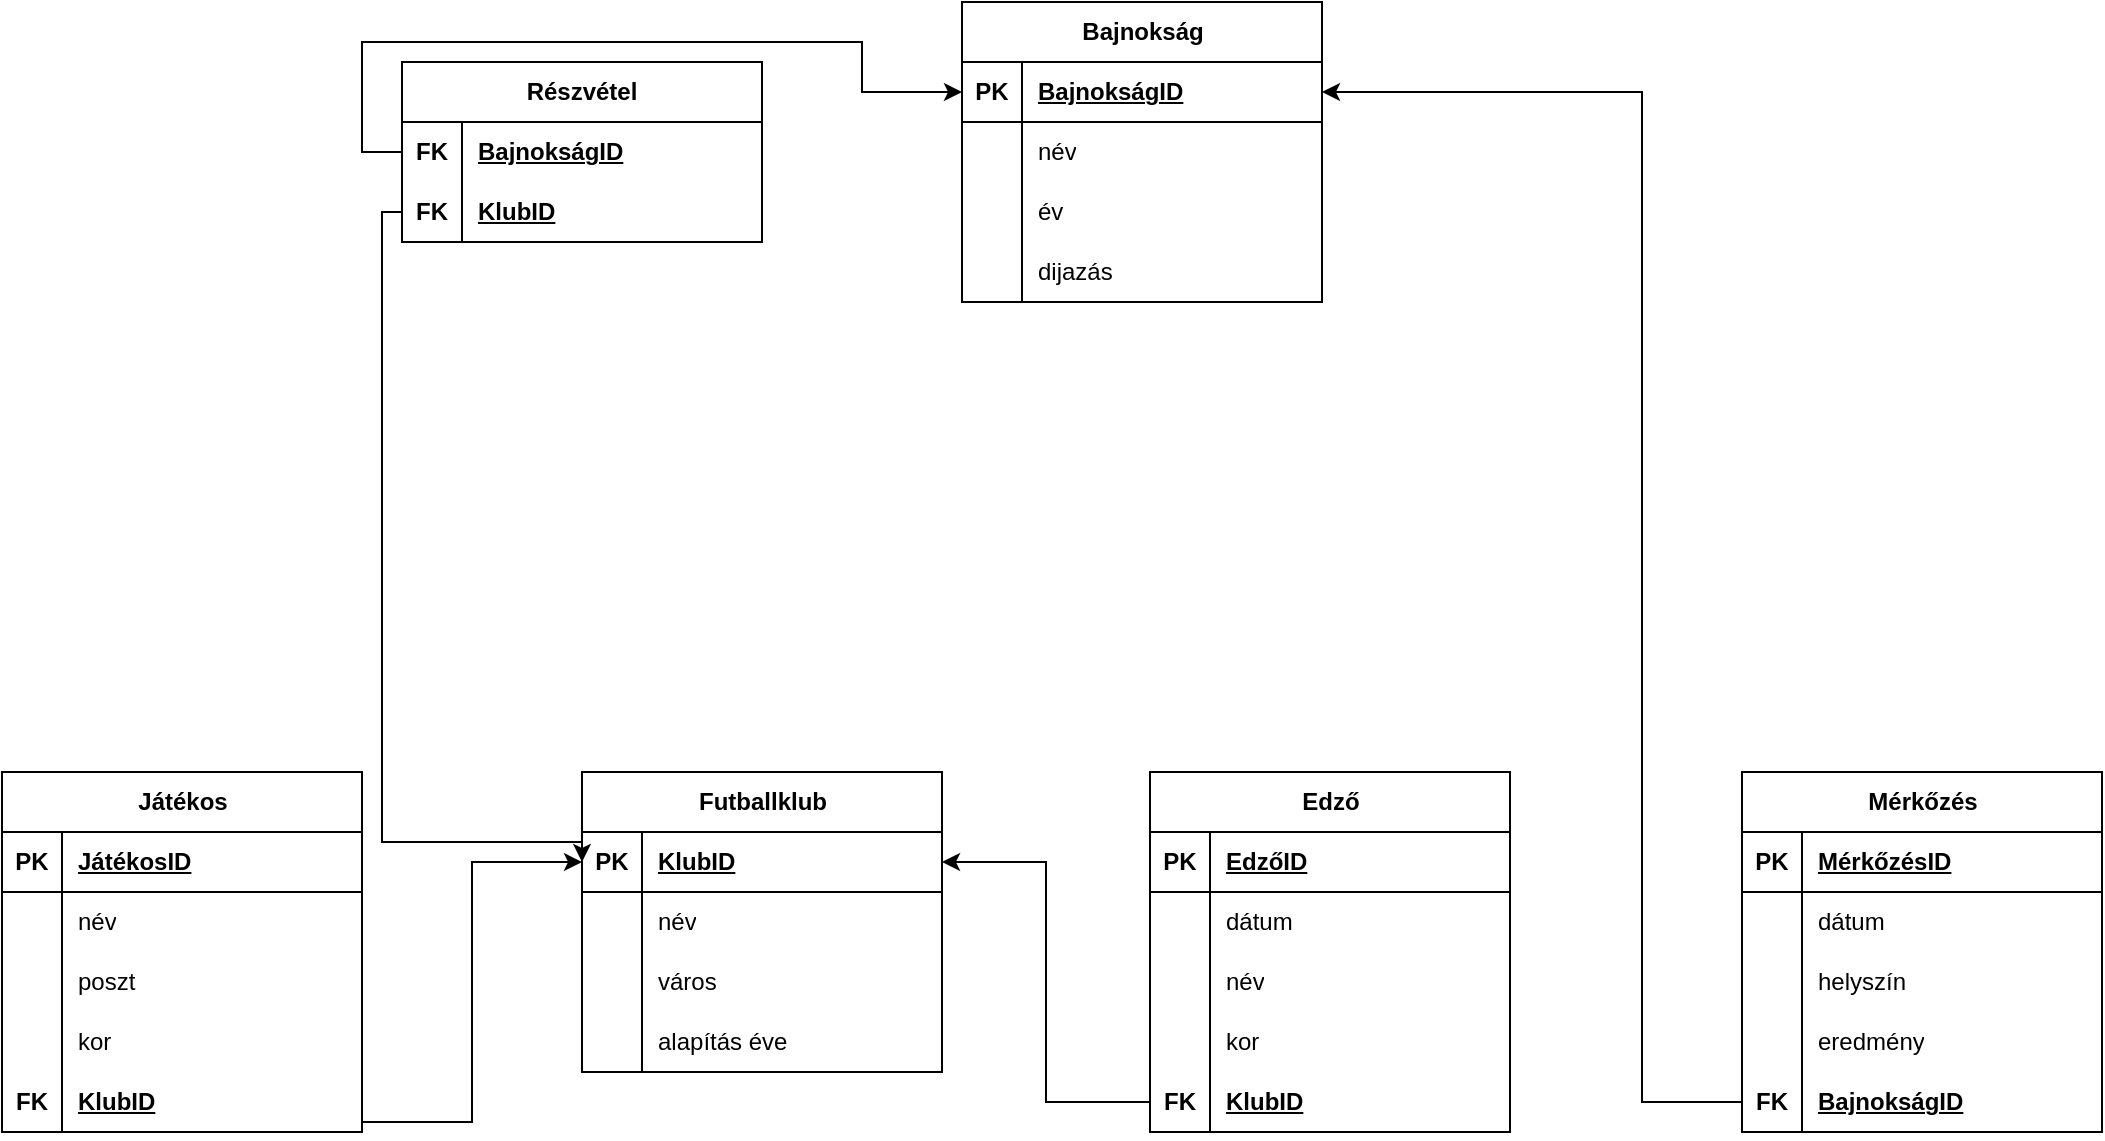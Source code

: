 <mxfile version="24.9.3">
  <diagram name="1 oldal" id="Z2vKJxOWmCC26y3eJ9R1">
    <mxGraphModel dx="2261" dy="752" grid="1" gridSize="10" guides="1" tooltips="1" connect="1" arrows="1" fold="1" page="1" pageScale="1" pageWidth="827" pageHeight="1169" math="0" shadow="0">
      <root>
        <mxCell id="0" />
        <mxCell id="1" parent="0" />
        <mxCell id="z7B_O4wWY_LYoRTMeTDC-1" value="Futballklub" style="shape=table;startSize=30;container=1;collapsible=1;childLayout=tableLayout;fixedRows=1;rowLines=0;fontStyle=1;align=center;resizeLast=1;html=1;" parent="1" vertex="1">
          <mxGeometry x="40" y="525" width="180" height="150" as="geometry" />
        </mxCell>
        <mxCell id="z7B_O4wWY_LYoRTMeTDC-2" value="" style="shape=tableRow;horizontal=0;startSize=0;swimlaneHead=0;swimlaneBody=0;fillColor=none;collapsible=0;dropTarget=0;points=[[0,0.5],[1,0.5]];portConstraint=eastwest;top=0;left=0;right=0;bottom=1;" parent="z7B_O4wWY_LYoRTMeTDC-1" vertex="1">
          <mxGeometry y="30" width="180" height="30" as="geometry" />
        </mxCell>
        <mxCell id="z7B_O4wWY_LYoRTMeTDC-3" value="PK" style="shape=partialRectangle;connectable=0;fillColor=none;top=0;left=0;bottom=0;right=0;fontStyle=1;overflow=hidden;whiteSpace=wrap;html=1;" parent="z7B_O4wWY_LYoRTMeTDC-2" vertex="1">
          <mxGeometry width="30" height="30" as="geometry">
            <mxRectangle width="30" height="30" as="alternateBounds" />
          </mxGeometry>
        </mxCell>
        <mxCell id="z7B_O4wWY_LYoRTMeTDC-4" value="KlubID" style="shape=partialRectangle;connectable=0;fillColor=none;top=0;left=0;bottom=0;right=0;align=left;spacingLeft=6;fontStyle=5;overflow=hidden;whiteSpace=wrap;html=1;" parent="z7B_O4wWY_LYoRTMeTDC-2" vertex="1">
          <mxGeometry x="30" width="150" height="30" as="geometry">
            <mxRectangle width="150" height="30" as="alternateBounds" />
          </mxGeometry>
        </mxCell>
        <mxCell id="z7B_O4wWY_LYoRTMeTDC-5" value="" style="shape=tableRow;horizontal=0;startSize=0;swimlaneHead=0;swimlaneBody=0;fillColor=none;collapsible=0;dropTarget=0;points=[[0,0.5],[1,0.5]];portConstraint=eastwest;top=0;left=0;right=0;bottom=0;" parent="z7B_O4wWY_LYoRTMeTDC-1" vertex="1">
          <mxGeometry y="60" width="180" height="30" as="geometry" />
        </mxCell>
        <mxCell id="z7B_O4wWY_LYoRTMeTDC-6" value="" style="shape=partialRectangle;connectable=0;fillColor=none;top=0;left=0;bottom=0;right=0;editable=1;overflow=hidden;whiteSpace=wrap;html=1;" parent="z7B_O4wWY_LYoRTMeTDC-5" vertex="1">
          <mxGeometry width="30" height="30" as="geometry">
            <mxRectangle width="30" height="30" as="alternateBounds" />
          </mxGeometry>
        </mxCell>
        <mxCell id="z7B_O4wWY_LYoRTMeTDC-7" value="név" style="shape=partialRectangle;connectable=0;fillColor=none;top=0;left=0;bottom=0;right=0;align=left;spacingLeft=6;overflow=hidden;whiteSpace=wrap;html=1;" parent="z7B_O4wWY_LYoRTMeTDC-5" vertex="1">
          <mxGeometry x="30" width="150" height="30" as="geometry">
            <mxRectangle width="150" height="30" as="alternateBounds" />
          </mxGeometry>
        </mxCell>
        <mxCell id="z7B_O4wWY_LYoRTMeTDC-8" value="" style="shape=tableRow;horizontal=0;startSize=0;swimlaneHead=0;swimlaneBody=0;fillColor=none;collapsible=0;dropTarget=0;points=[[0,0.5],[1,0.5]];portConstraint=eastwest;top=0;left=0;right=0;bottom=0;" parent="z7B_O4wWY_LYoRTMeTDC-1" vertex="1">
          <mxGeometry y="90" width="180" height="30" as="geometry" />
        </mxCell>
        <mxCell id="z7B_O4wWY_LYoRTMeTDC-9" value="" style="shape=partialRectangle;connectable=0;fillColor=none;top=0;left=0;bottom=0;right=0;editable=1;overflow=hidden;whiteSpace=wrap;html=1;" parent="z7B_O4wWY_LYoRTMeTDC-8" vertex="1">
          <mxGeometry width="30" height="30" as="geometry">
            <mxRectangle width="30" height="30" as="alternateBounds" />
          </mxGeometry>
        </mxCell>
        <mxCell id="z7B_O4wWY_LYoRTMeTDC-10" value="város" style="shape=partialRectangle;connectable=0;fillColor=none;top=0;left=0;bottom=0;right=0;align=left;spacingLeft=6;overflow=hidden;whiteSpace=wrap;html=1;" parent="z7B_O4wWY_LYoRTMeTDC-8" vertex="1">
          <mxGeometry x="30" width="150" height="30" as="geometry">
            <mxRectangle width="150" height="30" as="alternateBounds" />
          </mxGeometry>
        </mxCell>
        <mxCell id="z7B_O4wWY_LYoRTMeTDC-11" value="" style="shape=tableRow;horizontal=0;startSize=0;swimlaneHead=0;swimlaneBody=0;fillColor=none;collapsible=0;dropTarget=0;points=[[0,0.5],[1,0.5]];portConstraint=eastwest;top=0;left=0;right=0;bottom=0;" parent="z7B_O4wWY_LYoRTMeTDC-1" vertex="1">
          <mxGeometry y="120" width="180" height="30" as="geometry" />
        </mxCell>
        <mxCell id="z7B_O4wWY_LYoRTMeTDC-12" value="" style="shape=partialRectangle;connectable=0;fillColor=none;top=0;left=0;bottom=0;right=0;editable=1;overflow=hidden;whiteSpace=wrap;html=1;" parent="z7B_O4wWY_LYoRTMeTDC-11" vertex="1">
          <mxGeometry width="30" height="30" as="geometry">
            <mxRectangle width="30" height="30" as="alternateBounds" />
          </mxGeometry>
        </mxCell>
        <mxCell id="z7B_O4wWY_LYoRTMeTDC-13" value="alapítás éve" style="shape=partialRectangle;connectable=0;fillColor=none;top=0;left=0;bottom=0;right=0;align=left;spacingLeft=6;overflow=hidden;whiteSpace=wrap;html=1;" parent="z7B_O4wWY_LYoRTMeTDC-11" vertex="1">
          <mxGeometry x="30" width="150" height="30" as="geometry">
            <mxRectangle width="150" height="30" as="alternateBounds" />
          </mxGeometry>
        </mxCell>
        <mxCell id="z7B_O4wWY_LYoRTMeTDC-15" value="Játékos" style="shape=table;startSize=30;container=1;collapsible=1;childLayout=tableLayout;fixedRows=1;rowLines=0;fontStyle=1;align=center;resizeLast=1;html=1;" parent="1" vertex="1">
          <mxGeometry x="-250" y="525" width="180" height="180" as="geometry" />
        </mxCell>
        <mxCell id="z7B_O4wWY_LYoRTMeTDC-16" value="" style="shape=tableRow;horizontal=0;startSize=0;swimlaneHead=0;swimlaneBody=0;fillColor=none;collapsible=0;dropTarget=0;points=[[0,0.5],[1,0.5]];portConstraint=eastwest;top=0;left=0;right=0;bottom=1;" parent="z7B_O4wWY_LYoRTMeTDC-15" vertex="1">
          <mxGeometry y="30" width="180" height="30" as="geometry" />
        </mxCell>
        <mxCell id="z7B_O4wWY_LYoRTMeTDC-17" value="PK" style="shape=partialRectangle;connectable=0;fillColor=none;top=0;left=0;bottom=0;right=0;fontStyle=1;overflow=hidden;whiteSpace=wrap;html=1;" parent="z7B_O4wWY_LYoRTMeTDC-16" vertex="1">
          <mxGeometry width="30" height="30" as="geometry">
            <mxRectangle width="30" height="30" as="alternateBounds" />
          </mxGeometry>
        </mxCell>
        <mxCell id="z7B_O4wWY_LYoRTMeTDC-18" value="JátékosID" style="shape=partialRectangle;connectable=0;fillColor=none;top=0;left=0;bottom=0;right=0;align=left;spacingLeft=6;fontStyle=5;overflow=hidden;whiteSpace=wrap;html=1;" parent="z7B_O4wWY_LYoRTMeTDC-16" vertex="1">
          <mxGeometry x="30" width="150" height="30" as="geometry">
            <mxRectangle width="150" height="30" as="alternateBounds" />
          </mxGeometry>
        </mxCell>
        <mxCell id="z7B_O4wWY_LYoRTMeTDC-19" value="" style="shape=tableRow;horizontal=0;startSize=0;swimlaneHead=0;swimlaneBody=0;fillColor=none;collapsible=0;dropTarget=0;points=[[0,0.5],[1,0.5]];portConstraint=eastwest;top=0;left=0;right=0;bottom=0;" parent="z7B_O4wWY_LYoRTMeTDC-15" vertex="1">
          <mxGeometry y="60" width="180" height="30" as="geometry" />
        </mxCell>
        <mxCell id="z7B_O4wWY_LYoRTMeTDC-20" value="" style="shape=partialRectangle;connectable=0;fillColor=none;top=0;left=0;bottom=0;right=0;editable=1;overflow=hidden;whiteSpace=wrap;html=1;" parent="z7B_O4wWY_LYoRTMeTDC-19" vertex="1">
          <mxGeometry width="30" height="30" as="geometry">
            <mxRectangle width="30" height="30" as="alternateBounds" />
          </mxGeometry>
        </mxCell>
        <mxCell id="z7B_O4wWY_LYoRTMeTDC-21" value="név" style="shape=partialRectangle;connectable=0;fillColor=none;top=0;left=0;bottom=0;right=0;align=left;spacingLeft=6;overflow=hidden;whiteSpace=wrap;html=1;" parent="z7B_O4wWY_LYoRTMeTDC-19" vertex="1">
          <mxGeometry x="30" width="150" height="30" as="geometry">
            <mxRectangle width="150" height="30" as="alternateBounds" />
          </mxGeometry>
        </mxCell>
        <mxCell id="z7B_O4wWY_LYoRTMeTDC-22" value="" style="shape=tableRow;horizontal=0;startSize=0;swimlaneHead=0;swimlaneBody=0;fillColor=none;collapsible=0;dropTarget=0;points=[[0,0.5],[1,0.5]];portConstraint=eastwest;top=0;left=0;right=0;bottom=0;" parent="z7B_O4wWY_LYoRTMeTDC-15" vertex="1">
          <mxGeometry y="90" width="180" height="30" as="geometry" />
        </mxCell>
        <mxCell id="z7B_O4wWY_LYoRTMeTDC-23" value="" style="shape=partialRectangle;connectable=0;fillColor=none;top=0;left=0;bottom=0;right=0;editable=1;overflow=hidden;whiteSpace=wrap;html=1;" parent="z7B_O4wWY_LYoRTMeTDC-22" vertex="1">
          <mxGeometry width="30" height="30" as="geometry">
            <mxRectangle width="30" height="30" as="alternateBounds" />
          </mxGeometry>
        </mxCell>
        <mxCell id="z7B_O4wWY_LYoRTMeTDC-24" value="poszt" style="shape=partialRectangle;connectable=0;fillColor=none;top=0;left=0;bottom=0;right=0;align=left;spacingLeft=6;overflow=hidden;whiteSpace=wrap;html=1;" parent="z7B_O4wWY_LYoRTMeTDC-22" vertex="1">
          <mxGeometry x="30" width="150" height="30" as="geometry">
            <mxRectangle width="150" height="30" as="alternateBounds" />
          </mxGeometry>
        </mxCell>
        <mxCell id="z7B_O4wWY_LYoRTMeTDC-25" value="" style="shape=tableRow;horizontal=0;startSize=0;swimlaneHead=0;swimlaneBody=0;fillColor=none;collapsible=0;dropTarget=0;points=[[0,0.5],[1,0.5]];portConstraint=eastwest;top=0;left=0;right=0;bottom=0;" parent="z7B_O4wWY_LYoRTMeTDC-15" vertex="1">
          <mxGeometry y="120" width="180" height="30" as="geometry" />
        </mxCell>
        <mxCell id="z7B_O4wWY_LYoRTMeTDC-26" value="" style="shape=partialRectangle;connectable=0;fillColor=none;top=0;left=0;bottom=0;right=0;editable=1;overflow=hidden;whiteSpace=wrap;html=1;" parent="z7B_O4wWY_LYoRTMeTDC-25" vertex="1">
          <mxGeometry width="30" height="30" as="geometry">
            <mxRectangle width="30" height="30" as="alternateBounds" />
          </mxGeometry>
        </mxCell>
        <mxCell id="z7B_O4wWY_LYoRTMeTDC-27" value="kor" style="shape=partialRectangle;connectable=0;fillColor=none;top=0;left=0;bottom=0;right=0;align=left;spacingLeft=6;overflow=hidden;whiteSpace=wrap;html=1;" parent="z7B_O4wWY_LYoRTMeTDC-25" vertex="1">
          <mxGeometry x="30" width="150" height="30" as="geometry">
            <mxRectangle width="150" height="30" as="alternateBounds" />
          </mxGeometry>
        </mxCell>
        <mxCell id="z7B_O4wWY_LYoRTMeTDC-110" value="" style="shape=tableRow;horizontal=0;startSize=0;swimlaneHead=0;swimlaneBody=0;fillColor=none;collapsible=0;dropTarget=0;points=[[0,0.5],[1,0.5]];portConstraint=eastwest;top=0;left=0;right=0;bottom=1;" parent="z7B_O4wWY_LYoRTMeTDC-15" vertex="1">
          <mxGeometry y="150" width="180" height="30" as="geometry" />
        </mxCell>
        <mxCell id="z7B_O4wWY_LYoRTMeTDC-111" value="FK" style="shape=partialRectangle;connectable=0;fillColor=none;top=0;left=0;bottom=0;right=0;fontStyle=1;overflow=hidden;whiteSpace=wrap;html=1;" parent="z7B_O4wWY_LYoRTMeTDC-110" vertex="1">
          <mxGeometry width="30" height="30" as="geometry">
            <mxRectangle width="30" height="30" as="alternateBounds" />
          </mxGeometry>
        </mxCell>
        <mxCell id="z7B_O4wWY_LYoRTMeTDC-112" value="KlubID" style="shape=partialRectangle;connectable=0;fillColor=none;top=0;left=0;bottom=0;right=0;align=left;spacingLeft=6;fontStyle=5;overflow=hidden;whiteSpace=wrap;html=1;" parent="z7B_O4wWY_LYoRTMeTDC-110" vertex="1">
          <mxGeometry x="30" width="150" height="30" as="geometry">
            <mxRectangle width="150" height="30" as="alternateBounds" />
          </mxGeometry>
        </mxCell>
        <mxCell id="z7B_O4wWY_LYoRTMeTDC-31" value="Bajnokság" style="shape=table;startSize=30;container=1;collapsible=1;childLayout=tableLayout;fixedRows=1;rowLines=0;fontStyle=1;align=center;resizeLast=1;html=1;" parent="1" vertex="1">
          <mxGeometry x="230" y="140" width="180" height="150" as="geometry" />
        </mxCell>
        <mxCell id="z7B_O4wWY_LYoRTMeTDC-32" value="" style="shape=tableRow;horizontal=0;startSize=0;swimlaneHead=0;swimlaneBody=0;fillColor=none;collapsible=0;dropTarget=0;points=[[0,0.5],[1,0.5]];portConstraint=eastwest;top=0;left=0;right=0;bottom=1;" parent="z7B_O4wWY_LYoRTMeTDC-31" vertex="1">
          <mxGeometry y="30" width="180" height="30" as="geometry" />
        </mxCell>
        <mxCell id="z7B_O4wWY_LYoRTMeTDC-33" value="PK" style="shape=partialRectangle;connectable=0;fillColor=none;top=0;left=0;bottom=0;right=0;fontStyle=1;overflow=hidden;whiteSpace=wrap;html=1;" parent="z7B_O4wWY_LYoRTMeTDC-32" vertex="1">
          <mxGeometry width="30" height="30" as="geometry">
            <mxRectangle width="30" height="30" as="alternateBounds" />
          </mxGeometry>
        </mxCell>
        <mxCell id="z7B_O4wWY_LYoRTMeTDC-34" value="BajnokságID" style="shape=partialRectangle;connectable=0;fillColor=none;top=0;left=0;bottom=0;right=0;align=left;spacingLeft=6;fontStyle=5;overflow=hidden;whiteSpace=wrap;html=1;" parent="z7B_O4wWY_LYoRTMeTDC-32" vertex="1">
          <mxGeometry x="30" width="150" height="30" as="geometry">
            <mxRectangle width="150" height="30" as="alternateBounds" />
          </mxGeometry>
        </mxCell>
        <mxCell id="z7B_O4wWY_LYoRTMeTDC-35" value="" style="shape=tableRow;horizontal=0;startSize=0;swimlaneHead=0;swimlaneBody=0;fillColor=none;collapsible=0;dropTarget=0;points=[[0,0.5],[1,0.5]];portConstraint=eastwest;top=0;left=0;right=0;bottom=0;" parent="z7B_O4wWY_LYoRTMeTDC-31" vertex="1">
          <mxGeometry y="60" width="180" height="30" as="geometry" />
        </mxCell>
        <mxCell id="z7B_O4wWY_LYoRTMeTDC-36" value="" style="shape=partialRectangle;connectable=0;fillColor=none;top=0;left=0;bottom=0;right=0;editable=1;overflow=hidden;whiteSpace=wrap;html=1;" parent="z7B_O4wWY_LYoRTMeTDC-35" vertex="1">
          <mxGeometry width="30" height="30" as="geometry">
            <mxRectangle width="30" height="30" as="alternateBounds" />
          </mxGeometry>
        </mxCell>
        <mxCell id="z7B_O4wWY_LYoRTMeTDC-37" value="név" style="shape=partialRectangle;connectable=0;fillColor=none;top=0;left=0;bottom=0;right=0;align=left;spacingLeft=6;overflow=hidden;whiteSpace=wrap;html=1;" parent="z7B_O4wWY_LYoRTMeTDC-35" vertex="1">
          <mxGeometry x="30" width="150" height="30" as="geometry">
            <mxRectangle width="150" height="30" as="alternateBounds" />
          </mxGeometry>
        </mxCell>
        <mxCell id="z7B_O4wWY_LYoRTMeTDC-38" value="" style="shape=tableRow;horizontal=0;startSize=0;swimlaneHead=0;swimlaneBody=0;fillColor=none;collapsible=0;dropTarget=0;points=[[0,0.5],[1,0.5]];portConstraint=eastwest;top=0;left=0;right=0;bottom=0;" parent="z7B_O4wWY_LYoRTMeTDC-31" vertex="1">
          <mxGeometry y="90" width="180" height="30" as="geometry" />
        </mxCell>
        <mxCell id="z7B_O4wWY_LYoRTMeTDC-39" value="" style="shape=partialRectangle;connectable=0;fillColor=none;top=0;left=0;bottom=0;right=0;editable=1;overflow=hidden;whiteSpace=wrap;html=1;" parent="z7B_O4wWY_LYoRTMeTDC-38" vertex="1">
          <mxGeometry width="30" height="30" as="geometry">
            <mxRectangle width="30" height="30" as="alternateBounds" />
          </mxGeometry>
        </mxCell>
        <mxCell id="z7B_O4wWY_LYoRTMeTDC-40" value="év" style="shape=partialRectangle;connectable=0;fillColor=none;top=0;left=0;bottom=0;right=0;align=left;spacingLeft=6;overflow=hidden;whiteSpace=wrap;html=1;" parent="z7B_O4wWY_LYoRTMeTDC-38" vertex="1">
          <mxGeometry x="30" width="150" height="30" as="geometry">
            <mxRectangle width="150" height="30" as="alternateBounds" />
          </mxGeometry>
        </mxCell>
        <mxCell id="z7B_O4wWY_LYoRTMeTDC-41" value="" style="shape=tableRow;horizontal=0;startSize=0;swimlaneHead=0;swimlaneBody=0;fillColor=none;collapsible=0;dropTarget=0;points=[[0,0.5],[1,0.5]];portConstraint=eastwest;top=0;left=0;right=0;bottom=0;" parent="z7B_O4wWY_LYoRTMeTDC-31" vertex="1">
          <mxGeometry y="120" width="180" height="30" as="geometry" />
        </mxCell>
        <mxCell id="z7B_O4wWY_LYoRTMeTDC-42" value="" style="shape=partialRectangle;connectable=0;fillColor=none;top=0;left=0;bottom=0;right=0;editable=1;overflow=hidden;whiteSpace=wrap;html=1;" parent="z7B_O4wWY_LYoRTMeTDC-41" vertex="1">
          <mxGeometry width="30" height="30" as="geometry">
            <mxRectangle width="30" height="30" as="alternateBounds" />
          </mxGeometry>
        </mxCell>
        <mxCell id="z7B_O4wWY_LYoRTMeTDC-43" value="dijazás" style="shape=partialRectangle;connectable=0;fillColor=none;top=0;left=0;bottom=0;right=0;align=left;spacingLeft=6;overflow=hidden;whiteSpace=wrap;html=1;" parent="z7B_O4wWY_LYoRTMeTDC-41" vertex="1">
          <mxGeometry x="30" width="150" height="30" as="geometry">
            <mxRectangle width="150" height="30" as="alternateBounds" />
          </mxGeometry>
        </mxCell>
        <mxCell id="z7B_O4wWY_LYoRTMeTDC-44" value="Edző" style="shape=table;startSize=30;container=1;collapsible=1;childLayout=tableLayout;fixedRows=1;rowLines=0;fontStyle=1;align=center;resizeLast=1;html=1;" parent="1" vertex="1">
          <mxGeometry x="324" y="525" width="180" height="180" as="geometry" />
        </mxCell>
        <mxCell id="z7B_O4wWY_LYoRTMeTDC-45" value="" style="shape=tableRow;horizontal=0;startSize=0;swimlaneHead=0;swimlaneBody=0;fillColor=none;collapsible=0;dropTarget=0;points=[[0,0.5],[1,0.5]];portConstraint=eastwest;top=0;left=0;right=0;bottom=1;" parent="z7B_O4wWY_LYoRTMeTDC-44" vertex="1">
          <mxGeometry y="30" width="180" height="30" as="geometry" />
        </mxCell>
        <mxCell id="z7B_O4wWY_LYoRTMeTDC-46" value="PK" style="shape=partialRectangle;connectable=0;fillColor=none;top=0;left=0;bottom=0;right=0;fontStyle=1;overflow=hidden;whiteSpace=wrap;html=1;" parent="z7B_O4wWY_LYoRTMeTDC-45" vertex="1">
          <mxGeometry width="30" height="30" as="geometry">
            <mxRectangle width="30" height="30" as="alternateBounds" />
          </mxGeometry>
        </mxCell>
        <mxCell id="z7B_O4wWY_LYoRTMeTDC-47" value="EdzőID" style="shape=partialRectangle;connectable=0;fillColor=none;top=0;left=0;bottom=0;right=0;align=left;spacingLeft=6;fontStyle=5;overflow=hidden;whiteSpace=wrap;html=1;" parent="z7B_O4wWY_LYoRTMeTDC-45" vertex="1">
          <mxGeometry x="30" width="150" height="30" as="geometry">
            <mxRectangle width="150" height="30" as="alternateBounds" />
          </mxGeometry>
        </mxCell>
        <mxCell id="z7B_O4wWY_LYoRTMeTDC-48" value="" style="shape=tableRow;horizontal=0;startSize=0;swimlaneHead=0;swimlaneBody=0;fillColor=none;collapsible=0;dropTarget=0;points=[[0,0.5],[1,0.5]];portConstraint=eastwest;top=0;left=0;right=0;bottom=0;" parent="z7B_O4wWY_LYoRTMeTDC-44" vertex="1">
          <mxGeometry y="60" width="180" height="30" as="geometry" />
        </mxCell>
        <mxCell id="z7B_O4wWY_LYoRTMeTDC-49" value="" style="shape=partialRectangle;connectable=0;fillColor=none;top=0;left=0;bottom=0;right=0;editable=1;overflow=hidden;whiteSpace=wrap;html=1;" parent="z7B_O4wWY_LYoRTMeTDC-48" vertex="1">
          <mxGeometry width="30" height="30" as="geometry">
            <mxRectangle width="30" height="30" as="alternateBounds" />
          </mxGeometry>
        </mxCell>
        <mxCell id="z7B_O4wWY_LYoRTMeTDC-50" value="dátum" style="shape=partialRectangle;connectable=0;fillColor=none;top=0;left=0;bottom=0;right=0;align=left;spacingLeft=6;overflow=hidden;whiteSpace=wrap;html=1;" parent="z7B_O4wWY_LYoRTMeTDC-48" vertex="1">
          <mxGeometry x="30" width="150" height="30" as="geometry">
            <mxRectangle width="150" height="30" as="alternateBounds" />
          </mxGeometry>
        </mxCell>
        <mxCell id="z7B_O4wWY_LYoRTMeTDC-51" value="" style="shape=tableRow;horizontal=0;startSize=0;swimlaneHead=0;swimlaneBody=0;fillColor=none;collapsible=0;dropTarget=0;points=[[0,0.5],[1,0.5]];portConstraint=eastwest;top=0;left=0;right=0;bottom=0;" parent="z7B_O4wWY_LYoRTMeTDC-44" vertex="1">
          <mxGeometry y="90" width="180" height="30" as="geometry" />
        </mxCell>
        <mxCell id="z7B_O4wWY_LYoRTMeTDC-52" value="" style="shape=partialRectangle;connectable=0;fillColor=none;top=0;left=0;bottom=0;right=0;editable=1;overflow=hidden;whiteSpace=wrap;html=1;" parent="z7B_O4wWY_LYoRTMeTDC-51" vertex="1">
          <mxGeometry width="30" height="30" as="geometry">
            <mxRectangle width="30" height="30" as="alternateBounds" />
          </mxGeometry>
        </mxCell>
        <mxCell id="z7B_O4wWY_LYoRTMeTDC-53" value="név" style="shape=partialRectangle;connectable=0;fillColor=none;top=0;left=0;bottom=0;right=0;align=left;spacingLeft=6;overflow=hidden;whiteSpace=wrap;html=1;" parent="z7B_O4wWY_LYoRTMeTDC-51" vertex="1">
          <mxGeometry x="30" width="150" height="30" as="geometry">
            <mxRectangle width="150" height="30" as="alternateBounds" />
          </mxGeometry>
        </mxCell>
        <mxCell id="z7B_O4wWY_LYoRTMeTDC-54" value="" style="shape=tableRow;horizontal=0;startSize=0;swimlaneHead=0;swimlaneBody=0;fillColor=none;collapsible=0;dropTarget=0;points=[[0,0.5],[1,0.5]];portConstraint=eastwest;top=0;left=0;right=0;bottom=0;" parent="z7B_O4wWY_LYoRTMeTDC-44" vertex="1">
          <mxGeometry y="120" width="180" height="30" as="geometry" />
        </mxCell>
        <mxCell id="z7B_O4wWY_LYoRTMeTDC-55" value="" style="shape=partialRectangle;connectable=0;fillColor=none;top=0;left=0;bottom=0;right=0;editable=1;overflow=hidden;whiteSpace=wrap;html=1;" parent="z7B_O4wWY_LYoRTMeTDC-54" vertex="1">
          <mxGeometry width="30" height="30" as="geometry">
            <mxRectangle width="30" height="30" as="alternateBounds" />
          </mxGeometry>
        </mxCell>
        <mxCell id="z7B_O4wWY_LYoRTMeTDC-56" value="kor" style="shape=partialRectangle;connectable=0;fillColor=none;top=0;left=0;bottom=0;right=0;align=left;spacingLeft=6;overflow=hidden;whiteSpace=wrap;html=1;" parent="z7B_O4wWY_LYoRTMeTDC-54" vertex="1">
          <mxGeometry x="30" width="150" height="30" as="geometry">
            <mxRectangle width="150" height="30" as="alternateBounds" />
          </mxGeometry>
        </mxCell>
        <mxCell id="z7B_O4wWY_LYoRTMeTDC-107" value="" style="shape=tableRow;horizontal=0;startSize=0;swimlaneHead=0;swimlaneBody=0;fillColor=none;collapsible=0;dropTarget=0;points=[[0,0.5],[1,0.5]];portConstraint=eastwest;top=0;left=0;right=0;bottom=1;" parent="z7B_O4wWY_LYoRTMeTDC-44" vertex="1">
          <mxGeometry y="150" width="180" height="30" as="geometry" />
        </mxCell>
        <mxCell id="z7B_O4wWY_LYoRTMeTDC-108" value="FK" style="shape=partialRectangle;connectable=0;fillColor=none;top=0;left=0;bottom=0;right=0;fontStyle=1;overflow=hidden;whiteSpace=wrap;html=1;" parent="z7B_O4wWY_LYoRTMeTDC-107" vertex="1">
          <mxGeometry width="30" height="30" as="geometry">
            <mxRectangle width="30" height="30" as="alternateBounds" />
          </mxGeometry>
        </mxCell>
        <mxCell id="z7B_O4wWY_LYoRTMeTDC-109" value="KlubID" style="shape=partialRectangle;connectable=0;fillColor=none;top=0;left=0;bottom=0;right=0;align=left;spacingLeft=6;fontStyle=5;overflow=hidden;whiteSpace=wrap;html=1;" parent="z7B_O4wWY_LYoRTMeTDC-107" vertex="1">
          <mxGeometry x="30" width="150" height="30" as="geometry">
            <mxRectangle width="150" height="30" as="alternateBounds" />
          </mxGeometry>
        </mxCell>
        <mxCell id="z7B_O4wWY_LYoRTMeTDC-57" value="Mérkőzés" style="shape=table;startSize=30;container=1;collapsible=1;childLayout=tableLayout;fixedRows=1;rowLines=0;fontStyle=1;align=center;resizeLast=1;html=1;" parent="1" vertex="1">
          <mxGeometry x="620" y="525" width="180" height="180" as="geometry" />
        </mxCell>
        <mxCell id="z7B_O4wWY_LYoRTMeTDC-58" value="" style="shape=tableRow;horizontal=0;startSize=0;swimlaneHead=0;swimlaneBody=0;fillColor=none;collapsible=0;dropTarget=0;points=[[0,0.5],[1,0.5]];portConstraint=eastwest;top=0;left=0;right=0;bottom=1;" parent="z7B_O4wWY_LYoRTMeTDC-57" vertex="1">
          <mxGeometry y="30" width="180" height="30" as="geometry" />
        </mxCell>
        <mxCell id="z7B_O4wWY_LYoRTMeTDC-59" value="PK" style="shape=partialRectangle;connectable=0;fillColor=none;top=0;left=0;bottom=0;right=0;fontStyle=1;overflow=hidden;whiteSpace=wrap;html=1;" parent="z7B_O4wWY_LYoRTMeTDC-58" vertex="1">
          <mxGeometry width="30" height="30" as="geometry">
            <mxRectangle width="30" height="30" as="alternateBounds" />
          </mxGeometry>
        </mxCell>
        <mxCell id="z7B_O4wWY_LYoRTMeTDC-60" value="MérkőzésID" style="shape=partialRectangle;connectable=0;fillColor=none;top=0;left=0;bottom=0;right=0;align=left;spacingLeft=6;fontStyle=5;overflow=hidden;whiteSpace=wrap;html=1;" parent="z7B_O4wWY_LYoRTMeTDC-58" vertex="1">
          <mxGeometry x="30" width="150" height="30" as="geometry">
            <mxRectangle width="150" height="30" as="alternateBounds" />
          </mxGeometry>
        </mxCell>
        <mxCell id="z7B_O4wWY_LYoRTMeTDC-61" value="" style="shape=tableRow;horizontal=0;startSize=0;swimlaneHead=0;swimlaneBody=0;fillColor=none;collapsible=0;dropTarget=0;points=[[0,0.5],[1,0.5]];portConstraint=eastwest;top=0;left=0;right=0;bottom=0;" parent="z7B_O4wWY_LYoRTMeTDC-57" vertex="1">
          <mxGeometry y="60" width="180" height="30" as="geometry" />
        </mxCell>
        <mxCell id="z7B_O4wWY_LYoRTMeTDC-62" value="" style="shape=partialRectangle;connectable=0;fillColor=none;top=0;left=0;bottom=0;right=0;editable=1;overflow=hidden;whiteSpace=wrap;html=1;" parent="z7B_O4wWY_LYoRTMeTDC-61" vertex="1">
          <mxGeometry width="30" height="30" as="geometry">
            <mxRectangle width="30" height="30" as="alternateBounds" />
          </mxGeometry>
        </mxCell>
        <mxCell id="z7B_O4wWY_LYoRTMeTDC-63" value="dátum" style="shape=partialRectangle;connectable=0;fillColor=none;top=0;left=0;bottom=0;right=0;align=left;spacingLeft=6;overflow=hidden;whiteSpace=wrap;html=1;" parent="z7B_O4wWY_LYoRTMeTDC-61" vertex="1">
          <mxGeometry x="30" width="150" height="30" as="geometry">
            <mxRectangle width="150" height="30" as="alternateBounds" />
          </mxGeometry>
        </mxCell>
        <mxCell id="z7B_O4wWY_LYoRTMeTDC-64" value="" style="shape=tableRow;horizontal=0;startSize=0;swimlaneHead=0;swimlaneBody=0;fillColor=none;collapsible=0;dropTarget=0;points=[[0,0.5],[1,0.5]];portConstraint=eastwest;top=0;left=0;right=0;bottom=0;" parent="z7B_O4wWY_LYoRTMeTDC-57" vertex="1">
          <mxGeometry y="90" width="180" height="30" as="geometry" />
        </mxCell>
        <mxCell id="z7B_O4wWY_LYoRTMeTDC-65" value="" style="shape=partialRectangle;connectable=0;fillColor=none;top=0;left=0;bottom=0;right=0;editable=1;overflow=hidden;whiteSpace=wrap;html=1;" parent="z7B_O4wWY_LYoRTMeTDC-64" vertex="1">
          <mxGeometry width="30" height="30" as="geometry">
            <mxRectangle width="30" height="30" as="alternateBounds" />
          </mxGeometry>
        </mxCell>
        <mxCell id="z7B_O4wWY_LYoRTMeTDC-66" value="helyszín" style="shape=partialRectangle;connectable=0;fillColor=none;top=0;left=0;bottom=0;right=0;align=left;spacingLeft=6;overflow=hidden;whiteSpace=wrap;html=1;" parent="z7B_O4wWY_LYoRTMeTDC-64" vertex="1">
          <mxGeometry x="30" width="150" height="30" as="geometry">
            <mxRectangle width="150" height="30" as="alternateBounds" />
          </mxGeometry>
        </mxCell>
        <mxCell id="z7B_O4wWY_LYoRTMeTDC-67" value="" style="shape=tableRow;horizontal=0;startSize=0;swimlaneHead=0;swimlaneBody=0;fillColor=none;collapsible=0;dropTarget=0;points=[[0,0.5],[1,0.5]];portConstraint=eastwest;top=0;left=0;right=0;bottom=0;" parent="z7B_O4wWY_LYoRTMeTDC-57" vertex="1">
          <mxGeometry y="120" width="180" height="30" as="geometry" />
        </mxCell>
        <mxCell id="z7B_O4wWY_LYoRTMeTDC-68" value="" style="shape=partialRectangle;connectable=0;fillColor=none;top=0;left=0;bottom=0;right=0;editable=1;overflow=hidden;whiteSpace=wrap;html=1;" parent="z7B_O4wWY_LYoRTMeTDC-67" vertex="1">
          <mxGeometry width="30" height="30" as="geometry">
            <mxRectangle width="30" height="30" as="alternateBounds" />
          </mxGeometry>
        </mxCell>
        <mxCell id="z7B_O4wWY_LYoRTMeTDC-69" value="eredmény" style="shape=partialRectangle;connectable=0;fillColor=none;top=0;left=0;bottom=0;right=0;align=left;spacingLeft=6;overflow=hidden;whiteSpace=wrap;html=1;" parent="z7B_O4wWY_LYoRTMeTDC-67" vertex="1">
          <mxGeometry x="30" width="150" height="30" as="geometry">
            <mxRectangle width="150" height="30" as="alternateBounds" />
          </mxGeometry>
        </mxCell>
        <mxCell id="z7B_O4wWY_LYoRTMeTDC-113" value="" style="shape=tableRow;horizontal=0;startSize=0;swimlaneHead=0;swimlaneBody=0;fillColor=none;collapsible=0;dropTarget=0;points=[[0,0.5],[1,0.5]];portConstraint=eastwest;top=0;left=0;right=0;bottom=1;" parent="z7B_O4wWY_LYoRTMeTDC-57" vertex="1">
          <mxGeometry y="150" width="180" height="30" as="geometry" />
        </mxCell>
        <mxCell id="z7B_O4wWY_LYoRTMeTDC-114" value="FK" style="shape=partialRectangle;connectable=0;fillColor=none;top=0;left=0;bottom=0;right=0;fontStyle=1;overflow=hidden;whiteSpace=wrap;html=1;" parent="z7B_O4wWY_LYoRTMeTDC-113" vertex="1">
          <mxGeometry width="30" height="30" as="geometry">
            <mxRectangle width="30" height="30" as="alternateBounds" />
          </mxGeometry>
        </mxCell>
        <mxCell id="z7B_O4wWY_LYoRTMeTDC-115" value="BajnokságID" style="shape=partialRectangle;connectable=0;fillColor=none;top=0;left=0;bottom=0;right=0;align=left;spacingLeft=6;fontStyle=5;overflow=hidden;whiteSpace=wrap;html=1;" parent="z7B_O4wWY_LYoRTMeTDC-113" vertex="1">
          <mxGeometry x="30" width="150" height="30" as="geometry">
            <mxRectangle width="150" height="30" as="alternateBounds" />
          </mxGeometry>
        </mxCell>
        <mxCell id="z7B_O4wWY_LYoRTMeTDC-94" value="Részvétel" style="shape=table;startSize=30;container=1;collapsible=1;childLayout=tableLayout;fixedRows=1;rowLines=0;fontStyle=1;align=center;resizeLast=1;html=1;whiteSpace=wrap;" parent="1" vertex="1">
          <mxGeometry x="-50" y="170" width="180" height="90" as="geometry" />
        </mxCell>
        <mxCell id="z7B_O4wWY_LYoRTMeTDC-95" value="" style="shape=tableRow;horizontal=0;startSize=0;swimlaneHead=0;swimlaneBody=0;fillColor=none;collapsible=0;dropTarget=0;points=[[0,0.5],[1,0.5]];portConstraint=eastwest;top=0;left=0;right=0;bottom=0;html=1;" parent="z7B_O4wWY_LYoRTMeTDC-94" vertex="1">
          <mxGeometry y="30" width="180" height="30" as="geometry" />
        </mxCell>
        <mxCell id="z7B_O4wWY_LYoRTMeTDC-96" value="FK" style="shape=partialRectangle;connectable=0;fillColor=none;top=0;left=0;bottom=0;right=0;fontStyle=1;overflow=hidden;html=1;whiteSpace=wrap;" parent="z7B_O4wWY_LYoRTMeTDC-95" vertex="1">
          <mxGeometry width="30" height="30" as="geometry">
            <mxRectangle width="30" height="30" as="alternateBounds" />
          </mxGeometry>
        </mxCell>
        <mxCell id="z7B_O4wWY_LYoRTMeTDC-97" value="BajnokságID" style="shape=partialRectangle;connectable=0;fillColor=none;top=0;left=0;bottom=0;right=0;align=left;spacingLeft=6;fontStyle=5;overflow=hidden;html=1;whiteSpace=wrap;" parent="z7B_O4wWY_LYoRTMeTDC-95" vertex="1">
          <mxGeometry x="30" width="150" height="30" as="geometry">
            <mxRectangle width="150" height="30" as="alternateBounds" />
          </mxGeometry>
        </mxCell>
        <mxCell id="z7B_O4wWY_LYoRTMeTDC-98" value="" style="shape=tableRow;horizontal=0;startSize=0;swimlaneHead=0;swimlaneBody=0;fillColor=none;collapsible=0;dropTarget=0;points=[[0,0.5],[1,0.5]];portConstraint=eastwest;top=0;left=0;right=0;bottom=1;html=1;" parent="z7B_O4wWY_LYoRTMeTDC-94" vertex="1">
          <mxGeometry y="60" width="180" height="30" as="geometry" />
        </mxCell>
        <mxCell id="z7B_O4wWY_LYoRTMeTDC-99" value="FK" style="shape=partialRectangle;connectable=0;fillColor=none;top=0;left=0;bottom=0;right=0;fontStyle=1;overflow=hidden;html=1;whiteSpace=wrap;" parent="z7B_O4wWY_LYoRTMeTDC-98" vertex="1">
          <mxGeometry width="30" height="30" as="geometry">
            <mxRectangle width="30" height="30" as="alternateBounds" />
          </mxGeometry>
        </mxCell>
        <mxCell id="z7B_O4wWY_LYoRTMeTDC-100" value="KlubID" style="shape=partialRectangle;connectable=0;fillColor=none;top=0;left=0;bottom=0;right=0;align=left;spacingLeft=6;fontStyle=5;overflow=hidden;html=1;whiteSpace=wrap;" parent="z7B_O4wWY_LYoRTMeTDC-98" vertex="1">
          <mxGeometry x="30" width="150" height="30" as="geometry">
            <mxRectangle width="150" height="30" as="alternateBounds" />
          </mxGeometry>
        </mxCell>
        <mxCell id="z7B_O4wWY_LYoRTMeTDC-116" style="edgeStyle=orthogonalEdgeStyle;rounded=0;orthogonalLoop=1;jettySize=auto;html=1;exitX=0;exitY=0.5;exitDx=0;exitDy=0;entryX=1;entryY=0.5;entryDx=0;entryDy=0;" parent="1" source="z7B_O4wWY_LYoRTMeTDC-107" target="z7B_O4wWY_LYoRTMeTDC-2" edge="1">
          <mxGeometry relative="1" as="geometry" />
        </mxCell>
        <mxCell id="z7B_O4wWY_LYoRTMeTDC-118" style="edgeStyle=orthogonalEdgeStyle;rounded=0;orthogonalLoop=1;jettySize=auto;html=1;exitX=0;exitY=0.5;exitDx=0;exitDy=0;entryX=1;entryY=0.5;entryDx=0;entryDy=0;" parent="1" source="z7B_O4wWY_LYoRTMeTDC-113" target="z7B_O4wWY_LYoRTMeTDC-32" edge="1">
          <mxGeometry relative="1" as="geometry">
            <Array as="points">
              <mxPoint x="570" y="690" />
              <mxPoint x="570" y="185" />
            </Array>
          </mxGeometry>
        </mxCell>
        <mxCell id="z7B_O4wWY_LYoRTMeTDC-119" style="edgeStyle=orthogonalEdgeStyle;rounded=0;orthogonalLoop=1;jettySize=auto;html=1;exitX=0;exitY=0.5;exitDx=0;exitDy=0;entryX=0;entryY=0.5;entryDx=0;entryDy=0;" parent="1" source="z7B_O4wWY_LYoRTMeTDC-95" target="z7B_O4wWY_LYoRTMeTDC-32" edge="1">
          <mxGeometry relative="1" as="geometry">
            <Array as="points">
              <mxPoint x="-70" y="215" />
              <mxPoint x="-70" y="160" />
              <mxPoint x="180" y="160" />
              <mxPoint x="180" y="185" />
            </Array>
          </mxGeometry>
        </mxCell>
        <mxCell id="z7B_O4wWY_LYoRTMeTDC-120" style="edgeStyle=orthogonalEdgeStyle;rounded=0;orthogonalLoop=1;jettySize=auto;html=1;exitX=0;exitY=0.5;exitDx=0;exitDy=0;entryX=0;entryY=0.5;entryDx=0;entryDy=0;" parent="1" source="z7B_O4wWY_LYoRTMeTDC-98" target="z7B_O4wWY_LYoRTMeTDC-2" edge="1">
          <mxGeometry relative="1" as="geometry">
            <Array as="points">
              <mxPoint x="-60" y="245" />
              <mxPoint x="-60" y="560" />
              <mxPoint x="40" y="560" />
            </Array>
          </mxGeometry>
        </mxCell>
        <mxCell id="z7B_O4wWY_LYoRTMeTDC-121" style="edgeStyle=orthogonalEdgeStyle;rounded=0;orthogonalLoop=1;jettySize=auto;html=1;exitX=1;exitY=0.5;exitDx=0;exitDy=0;entryX=0;entryY=0.5;entryDx=0;entryDy=0;" parent="1" source="z7B_O4wWY_LYoRTMeTDC-110" target="z7B_O4wWY_LYoRTMeTDC-2" edge="1">
          <mxGeometry relative="1" as="geometry">
            <Array as="points">
              <mxPoint x="-70" y="700" />
              <mxPoint x="-15" y="700" />
              <mxPoint x="-15" y="570" />
            </Array>
          </mxGeometry>
        </mxCell>
      </root>
    </mxGraphModel>
  </diagram>
</mxfile>
